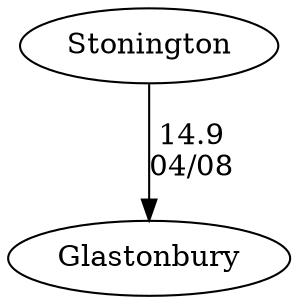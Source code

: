 digraph boys1eightsGlastonbury {Glastonbury [URL="boys1eightsGlastonburyGlastonbury.html"];Stonington [URL="boys1eightsGlastonburyStonington.html"];Stonington -> Glastonbury[label="14.9
04/08", weight="86", tooltip="NEIRA Boys & Girls Eights,Glastonbury vs Stonington			
Distance: 1500m Conditions: Tailwind picked up through racing and slight tail current. Order of racing was BV1, GV1, BV2 Comments: The Girls 1V race and the Boys 2V race was slightly shorter than 1500 due to crosswind creating difficulty with alignment.
None", URL="http://www.row2k.com/results/resultspage.cfm?UID=7534FDE7697701A061E81A000D2CD6A0&cat=5", random="random"]}